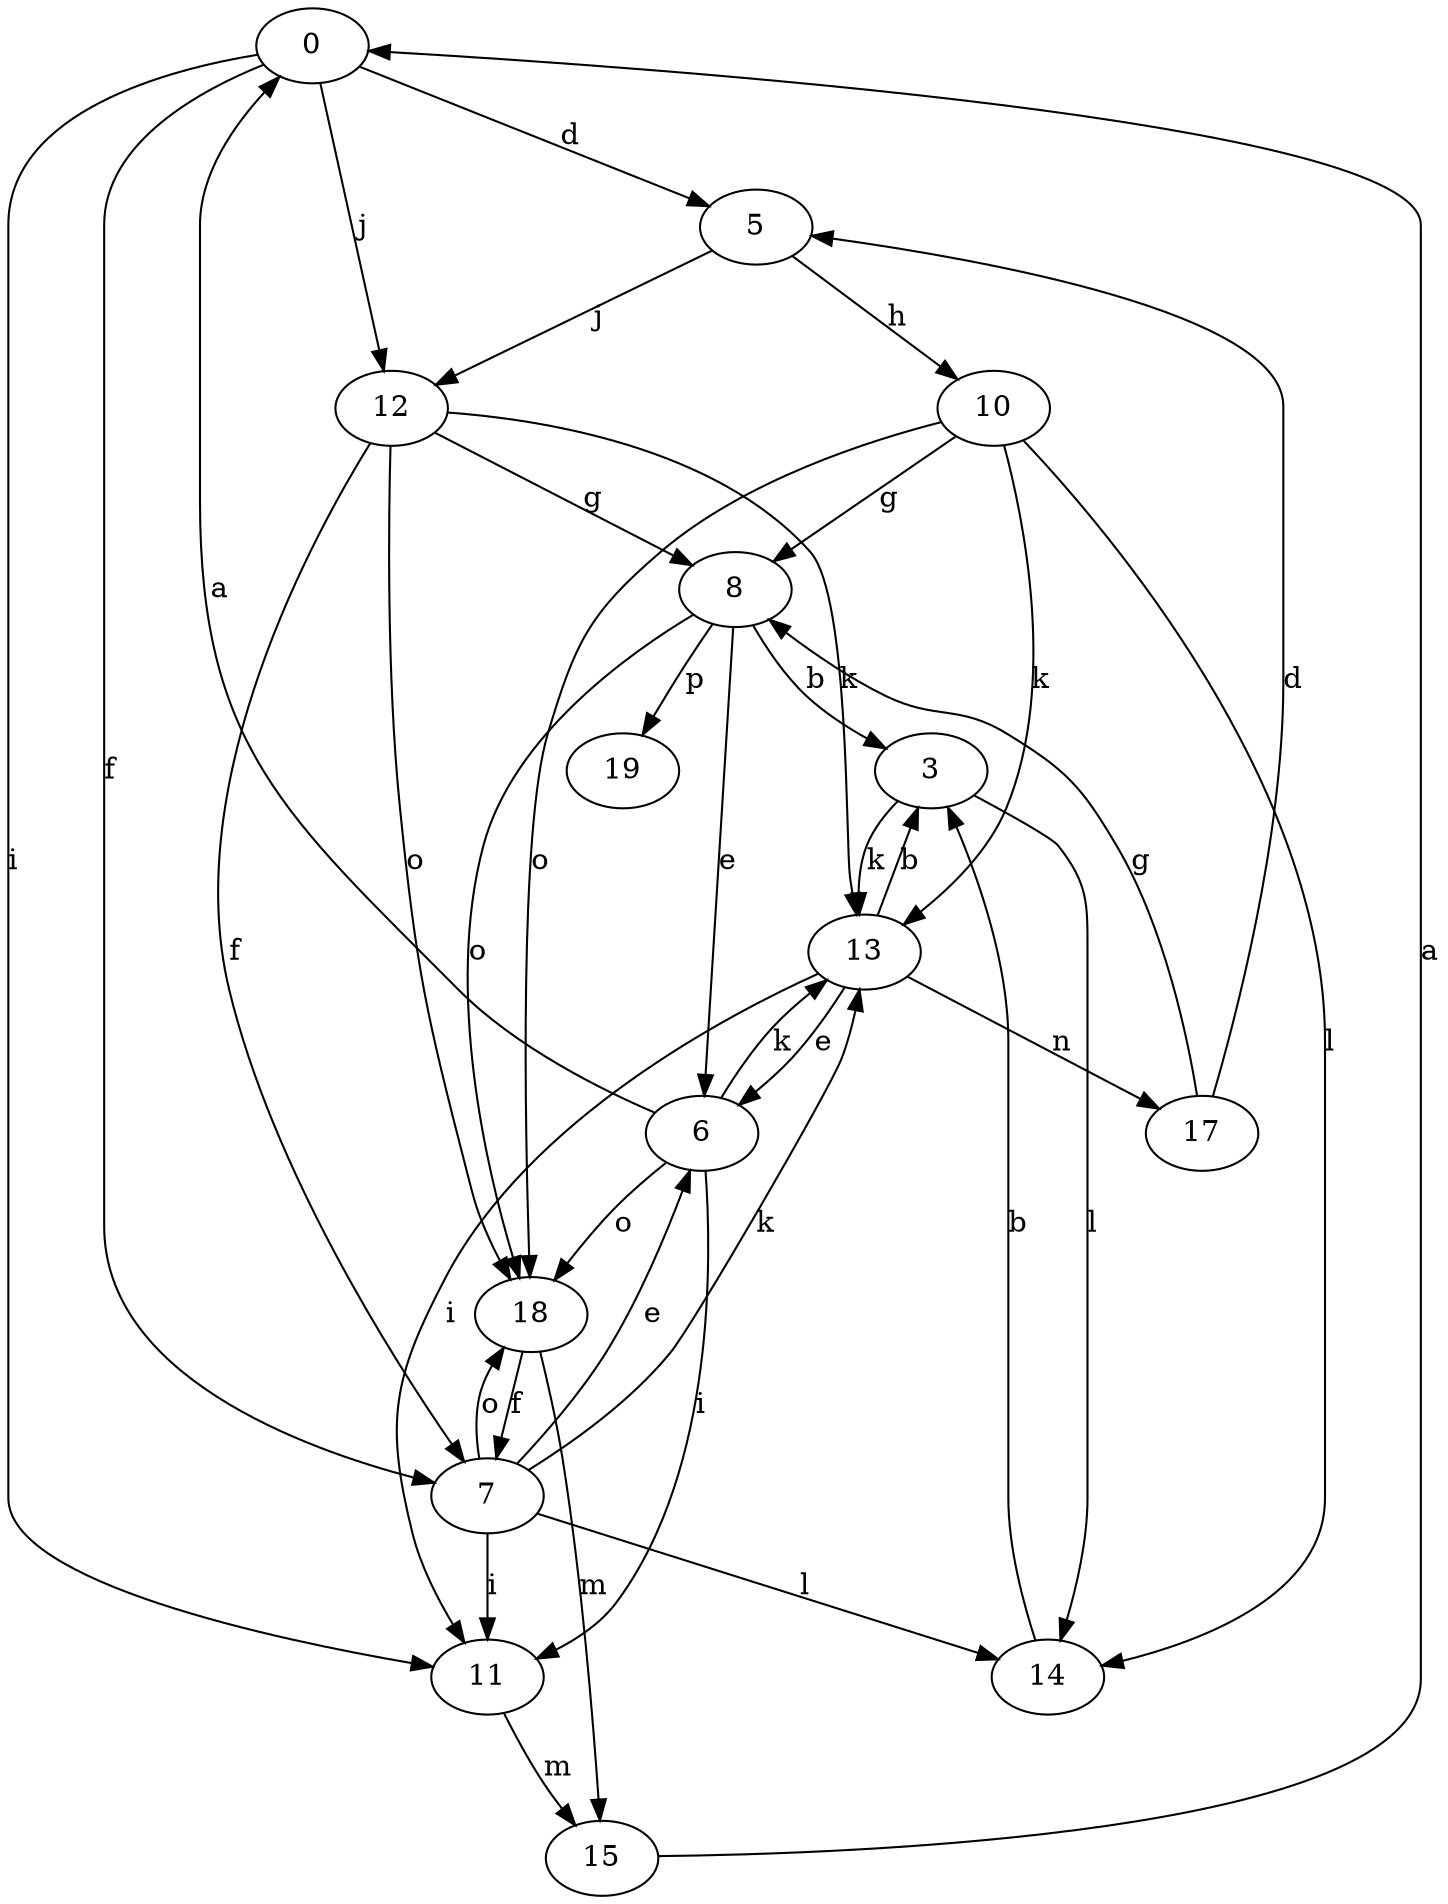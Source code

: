 strict digraph  {
0;
3;
5;
6;
7;
8;
10;
11;
12;
13;
14;
15;
17;
18;
19;
0 -> 5  [label=d];
0 -> 7  [label=f];
0 -> 11  [label=i];
0 -> 12  [label=j];
3 -> 13  [label=k];
3 -> 14  [label=l];
5 -> 10  [label=h];
5 -> 12  [label=j];
6 -> 0  [label=a];
6 -> 11  [label=i];
6 -> 13  [label=k];
6 -> 18  [label=o];
7 -> 6  [label=e];
7 -> 11  [label=i];
7 -> 13  [label=k];
7 -> 14  [label=l];
7 -> 18  [label=o];
8 -> 3  [label=b];
8 -> 6  [label=e];
8 -> 18  [label=o];
8 -> 19  [label=p];
10 -> 8  [label=g];
10 -> 13  [label=k];
10 -> 14  [label=l];
10 -> 18  [label=o];
11 -> 15  [label=m];
12 -> 7  [label=f];
12 -> 8  [label=g];
12 -> 13  [label=k];
12 -> 18  [label=o];
13 -> 3  [label=b];
13 -> 6  [label=e];
13 -> 11  [label=i];
13 -> 17  [label=n];
14 -> 3  [label=b];
15 -> 0  [label=a];
17 -> 5  [label=d];
17 -> 8  [label=g];
18 -> 7  [label=f];
18 -> 15  [label=m];
}
